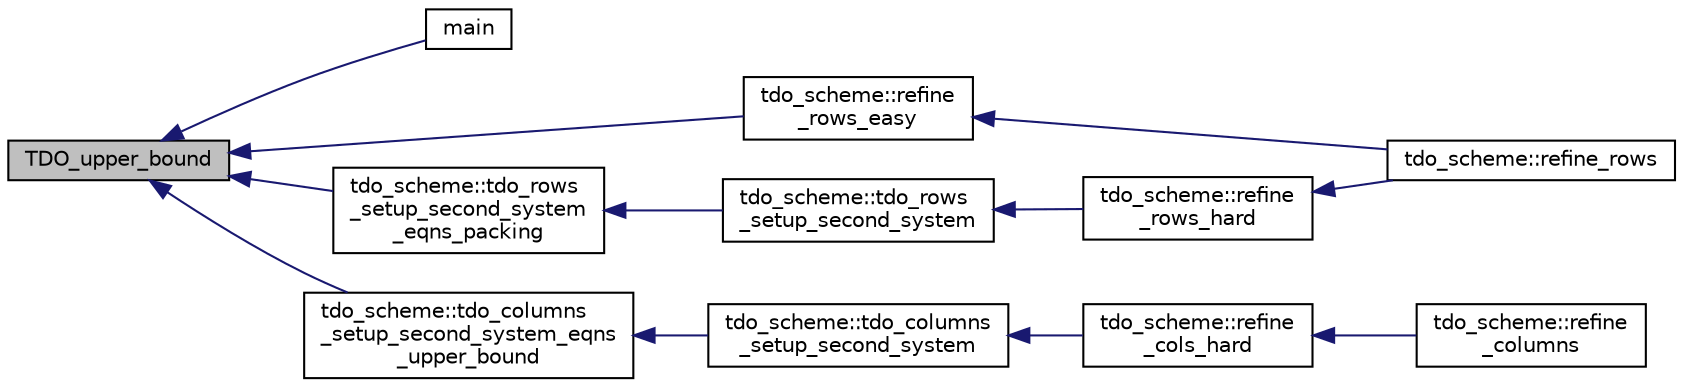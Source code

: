 digraph "TDO_upper_bound"
{
  edge [fontname="Helvetica",fontsize="10",labelfontname="Helvetica",labelfontsize="10"];
  node [fontname="Helvetica",fontsize="10",shape=record];
  rankdir="LR";
  Node21918 [label="TDO_upper_bound",height=0.2,width=0.4,color="black", fillcolor="grey75", style="filled", fontcolor="black"];
  Node21918 -> Node21919 [dir="back",color="midnightblue",fontsize="10",style="solid",fontname="Helvetica"];
  Node21919 [label="main",height=0.2,width=0.4,color="black", fillcolor="white", style="filled",URL="$d4/ddd/apps_2tdo_2packing_8_c.html#a3c04138a5bfe5d72780bb7e82a18e627"];
  Node21918 -> Node21920 [dir="back",color="midnightblue",fontsize="10",style="solid",fontname="Helvetica"];
  Node21920 [label="tdo_scheme::refine\l_rows_easy",height=0.2,width=0.4,color="black", fillcolor="white", style="filled",URL="$d7/dbc/classtdo__scheme.html#a4eb0c42c823a3543624cbca3a790d055"];
  Node21920 -> Node21921 [dir="back",color="midnightblue",fontsize="10",style="solid",fontname="Helvetica"];
  Node21921 [label="tdo_scheme::refine_rows",height=0.2,width=0.4,color="black", fillcolor="white", style="filled",URL="$d7/dbc/classtdo__scheme.html#a46e53efbb78910f9f40c6c747ef2e12a"];
  Node21918 -> Node21922 [dir="back",color="midnightblue",fontsize="10",style="solid",fontname="Helvetica"];
  Node21922 [label="tdo_scheme::tdo_rows\l_setup_second_system\l_eqns_packing",height=0.2,width=0.4,color="black", fillcolor="white", style="filled",URL="$d7/dbc/classtdo__scheme.html#af0d0dd149f3b51eb9ba5c7b2477f31f8"];
  Node21922 -> Node21923 [dir="back",color="midnightblue",fontsize="10",style="solid",fontname="Helvetica"];
  Node21923 [label="tdo_scheme::tdo_rows\l_setup_second_system",height=0.2,width=0.4,color="black", fillcolor="white", style="filled",URL="$d7/dbc/classtdo__scheme.html#a2696ae51d7d125632db1919c9970048a"];
  Node21923 -> Node21924 [dir="back",color="midnightblue",fontsize="10",style="solid",fontname="Helvetica"];
  Node21924 [label="tdo_scheme::refine\l_rows_hard",height=0.2,width=0.4,color="black", fillcolor="white", style="filled",URL="$d7/dbc/classtdo__scheme.html#ad31c51c06f5d669f6d22bac350531e69"];
  Node21924 -> Node21921 [dir="back",color="midnightblue",fontsize="10",style="solid",fontname="Helvetica"];
  Node21918 -> Node21925 [dir="back",color="midnightblue",fontsize="10",style="solid",fontname="Helvetica"];
  Node21925 [label="tdo_scheme::tdo_columns\l_setup_second_system_eqns\l_upper_bound",height=0.2,width=0.4,color="black", fillcolor="white", style="filled",URL="$d7/dbc/classtdo__scheme.html#af52832a933312b6806a469a06562102f"];
  Node21925 -> Node21926 [dir="back",color="midnightblue",fontsize="10",style="solid",fontname="Helvetica"];
  Node21926 [label="tdo_scheme::tdo_columns\l_setup_second_system",height=0.2,width=0.4,color="black", fillcolor="white", style="filled",URL="$d7/dbc/classtdo__scheme.html#aaef7640a4577694958c6919ac32e6fb5"];
  Node21926 -> Node21927 [dir="back",color="midnightblue",fontsize="10",style="solid",fontname="Helvetica"];
  Node21927 [label="tdo_scheme::refine\l_cols_hard",height=0.2,width=0.4,color="black", fillcolor="white", style="filled",URL="$d7/dbc/classtdo__scheme.html#a738899416e9ca22983f8c9edbbd6e750"];
  Node21927 -> Node21928 [dir="back",color="midnightblue",fontsize="10",style="solid",fontname="Helvetica"];
  Node21928 [label="tdo_scheme::refine\l_columns",height=0.2,width=0.4,color="black", fillcolor="white", style="filled",URL="$d7/dbc/classtdo__scheme.html#a99db741130b31c6cf2982a460ccb7ccd"];
}
